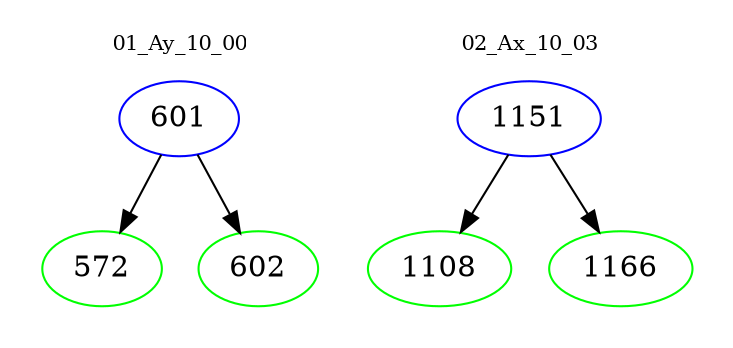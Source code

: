 digraph{
subgraph cluster_0 {
color = white
label = "01_Ay_10_00";
fontsize=10;
T0_601 [label="601", color="blue"]
T0_601 -> T0_572 [color="black"]
T0_572 [label="572", color="green"]
T0_601 -> T0_602 [color="black"]
T0_602 [label="602", color="green"]
}
subgraph cluster_1 {
color = white
label = "02_Ax_10_03";
fontsize=10;
T1_1151 [label="1151", color="blue"]
T1_1151 -> T1_1108 [color="black"]
T1_1108 [label="1108", color="green"]
T1_1151 -> T1_1166 [color="black"]
T1_1166 [label="1166", color="green"]
}
}
